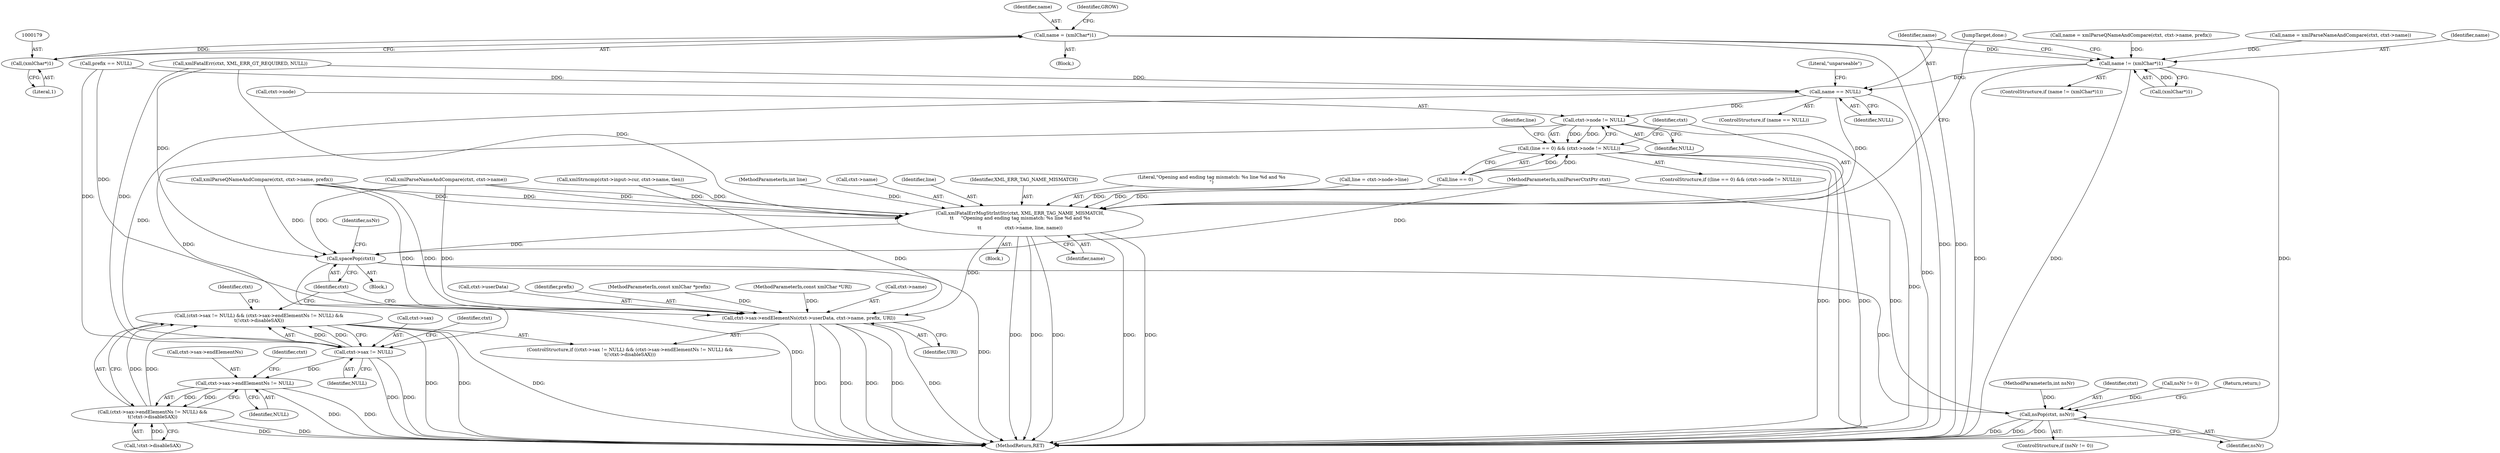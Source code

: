 digraph "0_Chrome_d0947db40187f4708c58e64cbd6013faf9eddeed_17@pointer" {
"1000176" [label="(Call,name = (xmlChar*)1)"];
"1000178" [label="(Call,(xmlChar*)1)"];
"1000228" [label="(Call,name != (xmlChar*)1)"];
"1000235" [label="(Call,name == NULL)"];
"1000244" [label="(Call,ctxt->node != NULL)"];
"1000240" [label="(Call,(line == 0) && (ctxt->node != NULL))"];
"1000268" [label="(Call,ctxt->sax != NULL)"];
"1000267" [label="(Call,(ctxt->sax != NULL) && (ctxt->sax->endElementNs != NULL) &&\n\t(!ctxt->disableSAX))"];
"1000274" [label="(Call,ctxt->sax->endElementNs != NULL)"];
"1000273" [label="(Call,(ctxt->sax->endElementNs != NULL) &&\n\t(!ctxt->disableSAX))"];
"1000256" [label="(Call,xmlFatalErrMsgStrIntStr(ctxt, XML_ERR_TAG_NAME_MISMATCH,\n\t\t     \"Opening and ending tag mismatch: %s line %d and %s\n\",\n\t\t                ctxt->name, line, name))"];
"1000285" [label="(Call,ctxt->sax->endElementNs(ctxt->userData, ctxt->name, prefix, URI))"];
"1000294" [label="(Call,spacePop(ctxt))"];
"1000300" [label="(Call,nsPop(ctxt, nsNr))"];
"1000227" [label="(ControlStructure,if (name != (xmlChar*)1))"];
"1000283" [label="(Identifier,ctxt)"];
"1000258" [label="(Identifier,XML_ERR_TAG_NAME_MISMATCH)"];
"1000294" [label="(Call,spacePop(ctxt))"];
"1000177" [label="(Identifier,name)"];
"1000241" [label="(Call,line == 0)"];
"1000267" [label="(Call,(ctxt->sax != NULL) && (ctxt->sax->endElementNs != NULL) &&\n\t(!ctxt->disableSAX))"];
"1000289" [label="(Call,ctxt->name)"];
"1000239" [label="(ControlStructure,if ((line == 0) && (ctxt->node != NULL)))"];
"1000275" [label="(Call,ctxt->sax->endElementNs)"];
"1000280" [label="(Identifier,NULL)"];
"1000265" [label="(JumpTarget,done:)"];
"1000285" [label="(Call,ctxt->sax->endElementNs(ctxt->userData, ctxt->name, prefix, URI))"];
"1000277" [label="(Identifier,ctxt)"];
"1000184" [label="(Call,prefix == NULL)"];
"1000203" [label="(Identifier,GROW)"];
"1000195" [label="(Call,name = xmlParseQNameAndCompare(ctxt, ctxt->name, prefix))"];
"1000295" [label="(Identifier,ctxt)"];
"1000264" [label="(Identifier,name)"];
"1000286" [label="(Call,ctxt->userData)"];
"1000296" [label="(ControlStructure,if (nsNr != 0))"];
"1000230" [label="(Call,(xmlChar*)1)"];
"1000257" [label="(Identifier,ctxt)"];
"1000292" [label="(Identifier,prefix)"];
"1000105" [label="(MethodParameterIn,const xmlChar *prefix)"];
"1000256" [label="(Call,xmlFatalErrMsgStrIntStr(ctxt, XML_ERR_TAG_NAME_MISMATCH,\n\t\t     \"Opening and ending tag mismatch: %s line %d and %s\n\",\n\t\t                ctxt->name, line, name))"];
"1000187" [label="(Call,name = xmlParseNameAndCompare(ctxt, ctxt->name))"];
"1000250" [label="(Identifier,line)"];
"1000240" [label="(Call,(line == 0) && (ctxt->node != NULL))"];
"1000272" [label="(Identifier,NULL)"];
"1000234" [label="(ControlStructure,if (name == NULL))"];
"1000269" [label="(Call,ctxt->sax)"];
"1000266" [label="(ControlStructure,if ((ctxt->sax != NULL) && (ctxt->sax->endElementNs != NULL) &&\n\t(!ctxt->disableSAX)))"];
"1000110" [label="(Block,)"];
"1000197" [label="(Call,xmlParseQNameAndCompare(ctxt, ctxt->name, prefix))"];
"1000178" [label="(Call,(xmlChar*)1)"];
"1000108" [label="(MethodParameterIn,int nsNr)"];
"1000229" [label="(Identifier,name)"];
"1000281" [label="(Call,!ctxt->disableSAX)"];
"1000248" [label="(Identifier,NULL)"];
"1000259" [label="(Literal,\"Opening and ending tag mismatch: %s line %d and %s\n\")"];
"1000236" [label="(Identifier,name)"];
"1000302" [label="(Identifier,nsNr)"];
"1000244" [label="(Call,ctxt->node != NULL)"];
"1000189" [label="(Call,xmlParseNameAndCompare(ctxt, ctxt->name))"];
"1000176" [label="(Call,name = (xmlChar*)1)"];
"1000249" [label="(Call,line = ctxt->node->line)"];
"1000233" [label="(Block,)"];
"1000107" [label="(MethodParameterIn,int line)"];
"1000301" [label="(Identifier,ctxt)"];
"1000273" [label="(Call,(ctxt->sax->endElementNs != NULL) &&\n\t(!ctxt->disableSAX))"];
"1000106" [label="(MethodParameterIn,const xmlChar *URI)"];
"1000235" [label="(Call,name == NULL)"];
"1000221" [label="(Call,xmlFatalErr(ctxt, XML_ERR_GT_REQUIRED, NULL))"];
"1000260" [label="(Call,ctxt->name)"];
"1000245" [label="(Call,ctxt->node)"];
"1000237" [label="(Identifier,NULL)"];
"1000298" [label="(Identifier,nsNr)"];
"1000228" [label="(Call,name != (xmlChar*)1)"];
"1000180" [label="(Literal,1)"];
"1000238" [label="(Literal,\"unparseable\")"];
"1000297" [label="(Call,nsNr != 0)"];
"1000300" [label="(Call,nsPop(ctxt, nsNr))"];
"1000287" [label="(Identifier,ctxt)"];
"1000293" [label="(Identifier,URI)"];
"1000303" [label="(Return,return;)"];
"1000304" [label="(MethodReturn,RET)"];
"1000268" [label="(Call,ctxt->sax != NULL)"];
"1000147" [label="(Block,)"];
"1000104" [label="(MethodParameterIn,xmlParserCtxtPtr ctxt)"];
"1000274" [label="(Call,ctxt->sax->endElementNs != NULL)"];
"1000263" [label="(Identifier,line)"];
"1000136" [label="(Call,xmlStrncmp(ctxt->input->cur, ctxt->name, tlen))"];
"1000176" -> "1000147"  [label="AST: "];
"1000176" -> "1000178"  [label="CFG: "];
"1000177" -> "1000176"  [label="AST: "];
"1000178" -> "1000176"  [label="AST: "];
"1000203" -> "1000176"  [label="CFG: "];
"1000176" -> "1000304"  [label="DDG: "];
"1000176" -> "1000304"  [label="DDG: "];
"1000178" -> "1000176"  [label="DDG: "];
"1000176" -> "1000228"  [label="DDG: "];
"1000178" -> "1000180"  [label="CFG: "];
"1000179" -> "1000178"  [label="AST: "];
"1000180" -> "1000178"  [label="AST: "];
"1000228" -> "1000227"  [label="AST: "];
"1000228" -> "1000230"  [label="CFG: "];
"1000229" -> "1000228"  [label="AST: "];
"1000230" -> "1000228"  [label="AST: "];
"1000236" -> "1000228"  [label="CFG: "];
"1000265" -> "1000228"  [label="CFG: "];
"1000228" -> "1000304"  [label="DDG: "];
"1000228" -> "1000304"  [label="DDG: "];
"1000228" -> "1000304"  [label="DDG: "];
"1000187" -> "1000228"  [label="DDG: "];
"1000195" -> "1000228"  [label="DDG: "];
"1000230" -> "1000228"  [label="DDG: "];
"1000228" -> "1000235"  [label="DDG: "];
"1000235" -> "1000234"  [label="AST: "];
"1000235" -> "1000237"  [label="CFG: "];
"1000236" -> "1000235"  [label="AST: "];
"1000237" -> "1000235"  [label="AST: "];
"1000238" -> "1000235"  [label="CFG: "];
"1000235" -> "1000304"  [label="DDG: "];
"1000184" -> "1000235"  [label="DDG: "];
"1000221" -> "1000235"  [label="DDG: "];
"1000235" -> "1000244"  [label="DDG: "];
"1000235" -> "1000256"  [label="DDG: "];
"1000235" -> "1000268"  [label="DDG: "];
"1000244" -> "1000240"  [label="AST: "];
"1000244" -> "1000248"  [label="CFG: "];
"1000245" -> "1000244"  [label="AST: "];
"1000248" -> "1000244"  [label="AST: "];
"1000240" -> "1000244"  [label="CFG: "];
"1000244" -> "1000304"  [label="DDG: "];
"1000244" -> "1000240"  [label="DDG: "];
"1000244" -> "1000240"  [label="DDG: "];
"1000244" -> "1000268"  [label="DDG: "];
"1000240" -> "1000239"  [label="AST: "];
"1000240" -> "1000241"  [label="CFG: "];
"1000241" -> "1000240"  [label="AST: "];
"1000250" -> "1000240"  [label="CFG: "];
"1000257" -> "1000240"  [label="CFG: "];
"1000240" -> "1000304"  [label="DDG: "];
"1000240" -> "1000304"  [label="DDG: "];
"1000240" -> "1000304"  [label="DDG: "];
"1000241" -> "1000240"  [label="DDG: "];
"1000241" -> "1000240"  [label="DDG: "];
"1000268" -> "1000267"  [label="AST: "];
"1000268" -> "1000272"  [label="CFG: "];
"1000269" -> "1000268"  [label="AST: "];
"1000272" -> "1000268"  [label="AST: "];
"1000277" -> "1000268"  [label="CFG: "];
"1000267" -> "1000268"  [label="CFG: "];
"1000268" -> "1000304"  [label="DDG: "];
"1000268" -> "1000304"  [label="DDG: "];
"1000268" -> "1000267"  [label="DDG: "];
"1000268" -> "1000267"  [label="DDG: "];
"1000184" -> "1000268"  [label="DDG: "];
"1000221" -> "1000268"  [label="DDG: "];
"1000268" -> "1000274"  [label="DDG: "];
"1000267" -> "1000266"  [label="AST: "];
"1000267" -> "1000273"  [label="CFG: "];
"1000273" -> "1000267"  [label="AST: "];
"1000287" -> "1000267"  [label="CFG: "];
"1000295" -> "1000267"  [label="CFG: "];
"1000267" -> "1000304"  [label="DDG: "];
"1000267" -> "1000304"  [label="DDG: "];
"1000267" -> "1000304"  [label="DDG: "];
"1000273" -> "1000267"  [label="DDG: "];
"1000273" -> "1000267"  [label="DDG: "];
"1000274" -> "1000273"  [label="AST: "];
"1000274" -> "1000280"  [label="CFG: "];
"1000275" -> "1000274"  [label="AST: "];
"1000280" -> "1000274"  [label="AST: "];
"1000283" -> "1000274"  [label="CFG: "];
"1000273" -> "1000274"  [label="CFG: "];
"1000274" -> "1000304"  [label="DDG: "];
"1000274" -> "1000304"  [label="DDG: "];
"1000274" -> "1000273"  [label="DDG: "];
"1000274" -> "1000273"  [label="DDG: "];
"1000273" -> "1000281"  [label="CFG: "];
"1000281" -> "1000273"  [label="AST: "];
"1000273" -> "1000304"  [label="DDG: "];
"1000273" -> "1000304"  [label="DDG: "];
"1000281" -> "1000273"  [label="DDG: "];
"1000256" -> "1000233"  [label="AST: "];
"1000256" -> "1000264"  [label="CFG: "];
"1000257" -> "1000256"  [label="AST: "];
"1000258" -> "1000256"  [label="AST: "];
"1000259" -> "1000256"  [label="AST: "];
"1000260" -> "1000256"  [label="AST: "];
"1000263" -> "1000256"  [label="AST: "];
"1000264" -> "1000256"  [label="AST: "];
"1000265" -> "1000256"  [label="CFG: "];
"1000256" -> "1000304"  [label="DDG: "];
"1000256" -> "1000304"  [label="DDG: "];
"1000256" -> "1000304"  [label="DDG: "];
"1000256" -> "1000304"  [label="DDG: "];
"1000256" -> "1000304"  [label="DDG: "];
"1000189" -> "1000256"  [label="DDG: "];
"1000189" -> "1000256"  [label="DDG: "];
"1000221" -> "1000256"  [label="DDG: "];
"1000197" -> "1000256"  [label="DDG: "];
"1000197" -> "1000256"  [label="DDG: "];
"1000104" -> "1000256"  [label="DDG: "];
"1000136" -> "1000256"  [label="DDG: "];
"1000241" -> "1000256"  [label="DDG: "];
"1000249" -> "1000256"  [label="DDG: "];
"1000107" -> "1000256"  [label="DDG: "];
"1000256" -> "1000285"  [label="DDG: "];
"1000256" -> "1000294"  [label="DDG: "];
"1000285" -> "1000266"  [label="AST: "];
"1000285" -> "1000293"  [label="CFG: "];
"1000286" -> "1000285"  [label="AST: "];
"1000289" -> "1000285"  [label="AST: "];
"1000292" -> "1000285"  [label="AST: "];
"1000293" -> "1000285"  [label="AST: "];
"1000295" -> "1000285"  [label="CFG: "];
"1000285" -> "1000304"  [label="DDG: "];
"1000285" -> "1000304"  [label="DDG: "];
"1000285" -> "1000304"  [label="DDG: "];
"1000285" -> "1000304"  [label="DDG: "];
"1000285" -> "1000304"  [label="DDG: "];
"1000136" -> "1000285"  [label="DDG: "];
"1000189" -> "1000285"  [label="DDG: "];
"1000197" -> "1000285"  [label="DDG: "];
"1000197" -> "1000285"  [label="DDG: "];
"1000184" -> "1000285"  [label="DDG: "];
"1000105" -> "1000285"  [label="DDG: "];
"1000106" -> "1000285"  [label="DDG: "];
"1000294" -> "1000110"  [label="AST: "];
"1000294" -> "1000295"  [label="CFG: "];
"1000295" -> "1000294"  [label="AST: "];
"1000298" -> "1000294"  [label="CFG: "];
"1000294" -> "1000304"  [label="DDG: "];
"1000294" -> "1000304"  [label="DDG: "];
"1000189" -> "1000294"  [label="DDG: "];
"1000221" -> "1000294"  [label="DDG: "];
"1000197" -> "1000294"  [label="DDG: "];
"1000104" -> "1000294"  [label="DDG: "];
"1000294" -> "1000300"  [label="DDG: "];
"1000300" -> "1000296"  [label="AST: "];
"1000300" -> "1000302"  [label="CFG: "];
"1000301" -> "1000300"  [label="AST: "];
"1000302" -> "1000300"  [label="AST: "];
"1000303" -> "1000300"  [label="CFG: "];
"1000300" -> "1000304"  [label="DDG: "];
"1000300" -> "1000304"  [label="DDG: "];
"1000300" -> "1000304"  [label="DDG: "];
"1000104" -> "1000300"  [label="DDG: "];
"1000297" -> "1000300"  [label="DDG: "];
"1000108" -> "1000300"  [label="DDG: "];
}
